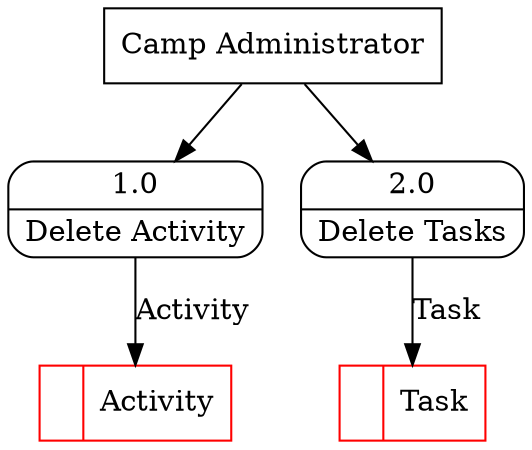 digraph dfd2{ 
node[shape=record]
200 [label="<f0>  |<f1> Activity " color=red];
201 [label="<f0>  |<f1> Task " color=red];
202 [label="Camp Administrator" shape=box];
203 [label="{<f0> 1.0|<f1> Delete Activity }" shape=Mrecord];
204 [label="{<f0> 2.0|<f1> Delete Tasks }" shape=Mrecord];
202 -> 203
202 -> 204
203 -> 200 [label="Activity"]
204 -> 201 [label="Task"]
}